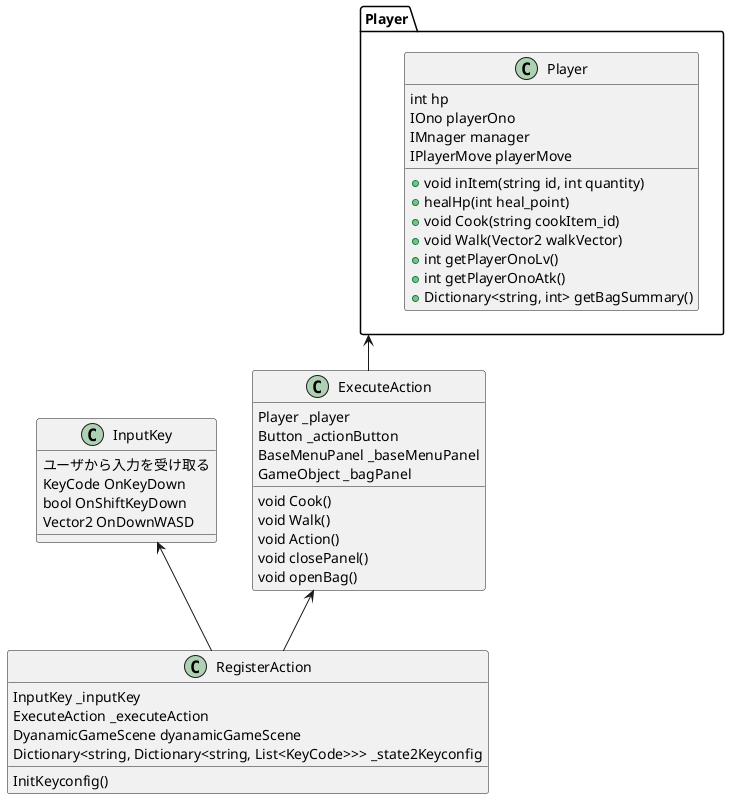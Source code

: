 @startuml

class InputKey{
    ユーザから入力を受け取る
    KeyCode OnKeyDown
    bool OnShiftKeyDown 
    Vector2 OnDownWASD 
    
}

class RegisterAction{
    InputKey _inputKey
    ExecuteAction _executeAction
    DyanamicGameScene dyanamicGameScene
    Dictionary<string, Dictionary<string, List<KeyCode>>> _state2Keyconfig
    InitKeyconfig()
}

class ExecuteAction{
    Player _player     
    Button _actionButton     
    BaseMenuPanel _baseMenuPanel     
    GameObject _bagPanel 
    void Cook()
    void Walk()
    void Action()
    void closePanel()
    void openBag()   
}






folder Player{



class Player
{
    int hp
    IOno playerOno
    IMnager manager
    IPlayerMove playerMove


    + void inItem(string id, int quantity)
    + healHp(int heal_point)
    + void Cook(string cookItem_id)
    + void Walk(Vector2 walkVector)
    + int getPlayerOnoLv()
    + int getPlayerOnoAtk() 
    + Dictionary<string, int> getBagSummary()
}
}

RegisterAction--up>InputKey
RegisterAction--up>ExecuteAction
ExecuteAction--up>Player

